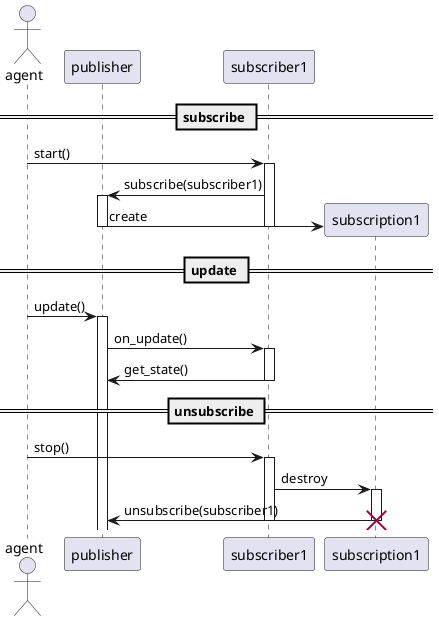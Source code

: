@startuml
actor agent
participant publisher
participant subscriber1
participant subscription1

== subscribe ==
agent -> subscriber1 : start()
activate subscriber1
subscriber1 -> publisher  : subscribe(subscriber1)
activate publisher
publisher -> subscription1 ** : create
deactivate publisher
deactivate subscriber1
== update ==
agent -> publisher : update()
activate publisher
publisher -> subscriber1 : on_update()
activate subscriber1
subscriber1 -> publisher : get_state()
deactivate subscriber1
== unsubscribe ==
agent -> subscriber1 : stop()
activate subscriber1
subscriber1 -> subscription1  : destroy
activate subscription1
subscription1 ->publisher  : unsubscribe(subscriber1)
deactivate subscription1
destroy subscription1
deactivate subscriber1
@enduml
